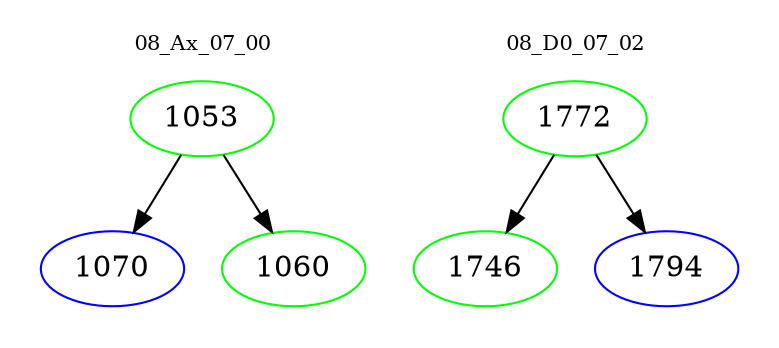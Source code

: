 digraph{
subgraph cluster_0 {
color = white
label = "08_Ax_07_00";
fontsize=10;
T0_1053 [label="1053", color="green"]
T0_1053 -> T0_1070 [color="black"]
T0_1070 [label="1070", color="blue"]
T0_1053 -> T0_1060 [color="black"]
T0_1060 [label="1060", color="green"]
}
subgraph cluster_1 {
color = white
label = "08_D0_07_02";
fontsize=10;
T1_1772 [label="1772", color="green"]
T1_1772 -> T1_1746 [color="black"]
T1_1746 [label="1746", color="green"]
T1_1772 -> T1_1794 [color="black"]
T1_1794 [label="1794", color="blue"]
}
}
